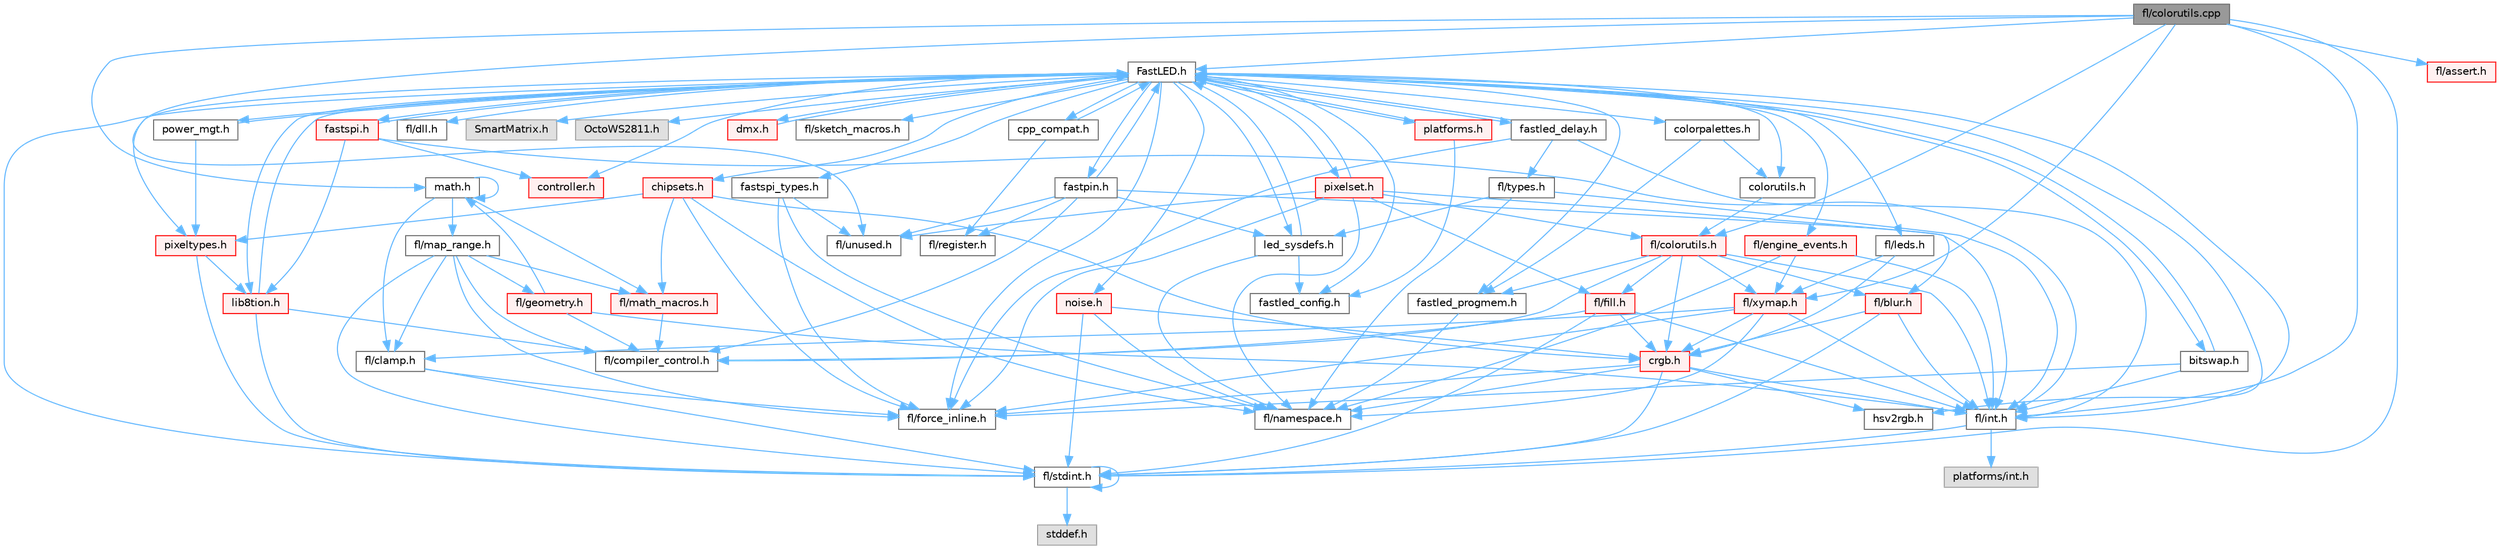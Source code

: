 digraph "fl/colorutils.cpp"
{
 // INTERACTIVE_SVG=YES
 // LATEX_PDF_SIZE
  bgcolor="transparent";
  edge [fontname=Helvetica,fontsize=10,labelfontname=Helvetica,labelfontsize=10];
  node [fontname=Helvetica,fontsize=10,shape=box,height=0.2,width=0.4];
  Node1 [id="Node000001",label="fl/colorutils.cpp",height=0.2,width=0.4,color="gray40", fillcolor="grey60", style="filled", fontcolor="black",tooltip="Misc utility functions for palettes, blending, and more."];
  Node1 -> Node2 [id="edge1_Node000001_Node000002",color="steelblue1",style="solid",tooltip=" "];
  Node2 [id="Node000002",label="fl/int.h",height=0.2,width=0.4,color="grey40", fillcolor="white", style="filled",URL="$d3/d7e/int_8h.html",tooltip=" "];
  Node2 -> Node3 [id="edge2_Node000002_Node000003",color="steelblue1",style="solid",tooltip=" "];
  Node3 [id="Node000003",label="fl/stdint.h",height=0.2,width=0.4,color="grey40", fillcolor="white", style="filled",URL="$df/dd8/stdint_8h.html",tooltip=" "];
  Node3 -> Node4 [id="edge3_Node000003_Node000004",color="steelblue1",style="solid",tooltip=" "];
  Node4 [id="Node000004",label="stddef.h",height=0.2,width=0.4,color="grey60", fillcolor="#E0E0E0", style="filled",tooltip=" "];
  Node3 -> Node3 [id="edge4_Node000003_Node000003",color="steelblue1",style="solid",tooltip=" "];
  Node2 -> Node5 [id="edge5_Node000002_Node000005",color="steelblue1",style="solid",tooltip=" "];
  Node5 [id="Node000005",label="platforms/int.h",height=0.2,width=0.4,color="grey60", fillcolor="#E0E0E0", style="filled",tooltip=" "];
  Node1 -> Node6 [id="edge6_Node000001_Node000006",color="steelblue1",style="solid",tooltip=" "];
  Node6 [id="Node000006",label="math.h",height=0.2,width=0.4,color="grey40", fillcolor="white", style="filled",URL="$df/db1/math_8h.html",tooltip=" "];
  Node6 -> Node6 [id="edge7_Node000006_Node000006",color="steelblue1",style="solid",tooltip=" "];
  Node6 -> Node7 [id="edge8_Node000006_Node000007",color="steelblue1",style="solid",tooltip=" "];
  Node7 [id="Node000007",label="fl/clamp.h",height=0.2,width=0.4,color="grey40", fillcolor="white", style="filled",URL="$d6/dd3/clamp_8h.html",tooltip=" "];
  Node7 -> Node3 [id="edge9_Node000007_Node000003",color="steelblue1",style="solid",tooltip=" "];
  Node7 -> Node8 [id="edge10_Node000007_Node000008",color="steelblue1",style="solid",tooltip=" "];
  Node8 [id="Node000008",label="fl/force_inline.h",height=0.2,width=0.4,color="grey40", fillcolor="white", style="filled",URL="$d4/d64/force__inline_8h.html",tooltip=" "];
  Node6 -> Node9 [id="edge11_Node000006_Node000009",color="steelblue1",style="solid",tooltip=" "];
  Node9 [id="Node000009",label="fl/map_range.h",height=0.2,width=0.4,color="grey40", fillcolor="white", style="filled",URL="$d1/d47/map__range_8h.html",tooltip=" "];
  Node9 -> Node3 [id="edge12_Node000009_Node000003",color="steelblue1",style="solid",tooltip=" "];
  Node9 -> Node7 [id="edge13_Node000009_Node000007",color="steelblue1",style="solid",tooltip=" "];
  Node9 -> Node8 [id="edge14_Node000009_Node000008",color="steelblue1",style="solid",tooltip=" "];
  Node9 -> Node10 [id="edge15_Node000009_Node000010",color="steelblue1",style="solid",tooltip=" "];
  Node10 [id="Node000010",label="fl/math_macros.h",height=0.2,width=0.4,color="red", fillcolor="#FFF0F0", style="filled",URL="$d8/db8/math__macros_8h.html",tooltip=" "];
  Node10 -> Node11 [id="edge16_Node000010_Node000011",color="steelblue1",style="solid",tooltip=" "];
  Node11 [id="Node000011",label="fl/compiler_control.h",height=0.2,width=0.4,color="grey40", fillcolor="white", style="filled",URL="$d4/d54/compiler__control_8h.html",tooltip=" "];
  Node9 -> Node11 [id="edge17_Node000009_Node000011",color="steelblue1",style="solid",tooltip=" "];
  Node9 -> Node15 [id="edge18_Node000009_Node000015",color="steelblue1",style="solid",tooltip=" "];
  Node15 [id="Node000015",label="fl/geometry.h",height=0.2,width=0.4,color="red", fillcolor="#FFF0F0", style="filled",URL="$d4/d67/geometry_8h.html",tooltip=" "];
  Node15 -> Node2 [id="edge19_Node000015_Node000002",color="steelblue1",style="solid",tooltip=" "];
  Node15 -> Node6 [id="edge20_Node000015_Node000006",color="steelblue1",style="solid",tooltip=" "];
  Node15 -> Node11 [id="edge21_Node000015_Node000011",color="steelblue1",style="solid",tooltip=" "];
  Node6 -> Node10 [id="edge22_Node000006_Node000010",color="steelblue1",style="solid",tooltip=" "];
  Node1 -> Node3 [id="edge23_Node000001_Node000003",color="steelblue1",style="solid",tooltip=" "];
  Node1 -> Node50 [id="edge24_Node000001_Node000050",color="steelblue1",style="solid",tooltip=" "];
  Node50 [id="Node000050",label="FastLED.h",height=0.2,width=0.4,color="grey40", fillcolor="white", style="filled",URL="$db/d97/_fast_l_e_d_8h.html",tooltip="central include file for FastLED, defines the CFastLED class/object"];
  Node50 -> Node3 [id="edge25_Node000050_Node000003",color="steelblue1",style="solid",tooltip=" "];
  Node50 -> Node51 [id="edge26_Node000050_Node000051",color="steelblue1",style="solid",tooltip=" "];
  Node51 [id="Node000051",label="fl/dll.h",height=0.2,width=0.4,color="grey40", fillcolor="white", style="filled",URL="$d3/d4b/dll_8h.html",tooltip="FastLED dynamic library interface - lightweight header for external callers."];
  Node50 -> Node52 [id="edge27_Node000050_Node000052",color="steelblue1",style="solid",tooltip=" "];
  Node52 [id="Node000052",label="SmartMatrix.h",height=0.2,width=0.4,color="grey60", fillcolor="#E0E0E0", style="filled",tooltip=" "];
  Node50 -> Node53 [id="edge28_Node000050_Node000053",color="steelblue1",style="solid",tooltip=" "];
  Node53 [id="Node000053",label="OctoWS2811.h",height=0.2,width=0.4,color="grey60", fillcolor="#E0E0E0", style="filled",tooltip=" "];
  Node50 -> Node8 [id="edge29_Node000050_Node000008",color="steelblue1",style="solid",tooltip=" "];
  Node50 -> Node54 [id="edge30_Node000050_Node000054",color="steelblue1",style="solid",tooltip=" "];
  Node54 [id="Node000054",label="cpp_compat.h",height=0.2,width=0.4,color="grey40", fillcolor="white", style="filled",URL="$d9/d13/cpp__compat_8h.html",tooltip="Compatibility functions based on C++ version."];
  Node54 -> Node50 [id="edge31_Node000054_Node000050",color="steelblue1",style="solid",tooltip=" "];
  Node54 -> Node55 [id="edge32_Node000054_Node000055",color="steelblue1",style="solid",tooltip=" "];
  Node55 [id="Node000055",label="fl/register.h",height=0.2,width=0.4,color="grey40", fillcolor="white", style="filled",URL="$df/d80/register_8h.html",tooltip=" "];
  Node50 -> Node56 [id="edge33_Node000050_Node000056",color="steelblue1",style="solid",tooltip=" "];
  Node56 [id="Node000056",label="fastled_config.h",height=0.2,width=0.4,color="grey40", fillcolor="white", style="filled",URL="$d5/d11/fastled__config_8h.html",tooltip="Contains definitions that can be used to configure FastLED at compile time."];
  Node50 -> Node57 [id="edge34_Node000050_Node000057",color="steelblue1",style="solid",tooltip=" "];
  Node57 [id="Node000057",label="led_sysdefs.h",height=0.2,width=0.4,color="grey40", fillcolor="white", style="filled",URL="$d9/d3e/led__sysdefs_8h.html",tooltip="Determines which platform system definitions to include."];
  Node57 -> Node50 [id="edge35_Node000057_Node000050",color="steelblue1",style="solid",tooltip=" "];
  Node57 -> Node56 [id="edge36_Node000057_Node000056",color="steelblue1",style="solid",tooltip=" "];
  Node57 -> Node17 [id="edge37_Node000057_Node000017",color="steelblue1",style="solid",tooltip=" "];
  Node17 [id="Node000017",label="fl/namespace.h",height=0.2,width=0.4,color="grey40", fillcolor="white", style="filled",URL="$df/d2a/namespace_8h.html",tooltip="Implements the FastLED namespace macros."];
  Node50 -> Node58 [id="edge38_Node000050_Node000058",color="steelblue1",style="solid",tooltip=" "];
  Node58 [id="Node000058",label="fastled_delay.h",height=0.2,width=0.4,color="grey40", fillcolor="white", style="filled",URL="$d0/da8/fastled__delay_8h.html",tooltip="Utility functions and classes for managing delay cycles."];
  Node58 -> Node50 [id="edge39_Node000058_Node000050",color="steelblue1",style="solid",tooltip=" "];
  Node58 -> Node59 [id="edge40_Node000058_Node000059",color="steelblue1",style="solid",tooltip=" "];
  Node59 [id="Node000059",label="fl/types.h",height=0.2,width=0.4,color="grey40", fillcolor="white", style="filled",URL="$d7/da1/fl_2types_8h.html",tooltip=" "];
  Node59 -> Node17 [id="edge41_Node000059_Node000017",color="steelblue1",style="solid",tooltip=" "];
  Node59 -> Node2 [id="edge42_Node000059_Node000002",color="steelblue1",style="solid",tooltip=" "];
  Node59 -> Node57 [id="edge43_Node000059_Node000057",color="steelblue1",style="solid",tooltip=" "];
  Node58 -> Node8 [id="edge44_Node000058_Node000008",color="steelblue1",style="solid",tooltip=" "];
  Node58 -> Node2 [id="edge45_Node000058_Node000002",color="steelblue1",style="solid",tooltip=" "];
  Node50 -> Node60 [id="edge46_Node000050_Node000060",color="steelblue1",style="solid",tooltip=" "];
  Node60 [id="Node000060",label="bitswap.h",height=0.2,width=0.4,color="grey40", fillcolor="white", style="filled",URL="$de/ded/bitswap_8h.html",tooltip="Functions for doing a rotation of bits/bytes used by parallel output."];
  Node60 -> Node50 [id="edge47_Node000060_Node000050",color="steelblue1",style="solid",tooltip=" "];
  Node60 -> Node8 [id="edge48_Node000060_Node000008",color="steelblue1",style="solid",tooltip=" "];
  Node60 -> Node2 [id="edge49_Node000060_Node000002",color="steelblue1",style="solid",tooltip=" "];
  Node50 -> Node61 [id="edge50_Node000050_Node000061",color="steelblue1",style="solid",tooltip=" "];
  Node61 [id="Node000061",label="controller.h",height=0.2,width=0.4,color="red", fillcolor="#FFF0F0", style="filled",URL="$d2/dd9/controller_8h.html",tooltip="deprecated: base definitions used by led controllers for writing out led data"];
  Node50 -> Node117 [id="edge51_Node000050_Node000117",color="steelblue1",style="solid",tooltip=" "];
  Node117 [id="Node000117",label="fastpin.h",height=0.2,width=0.4,color="grey40", fillcolor="white", style="filled",URL="$db/d65/fastpin_8h.html",tooltip="Class base definitions for defining fast pin access."];
  Node117 -> Node50 [id="edge52_Node000117_Node000050",color="steelblue1",style="solid",tooltip=" "];
  Node117 -> Node11 [id="edge53_Node000117_Node000011",color="steelblue1",style="solid",tooltip=" "];
  Node117 -> Node57 [id="edge54_Node000117_Node000057",color="steelblue1",style="solid",tooltip=" "];
  Node117 -> Node31 [id="edge55_Node000117_Node000031",color="steelblue1",style="solid",tooltip=" "];
  Node31 [id="Node000031",label="fl/unused.h",height=0.2,width=0.4,color="grey40", fillcolor="white", style="filled",URL="$d8/d4b/unused_8h.html",tooltip=" "];
  Node117 -> Node2 [id="edge56_Node000117_Node000002",color="steelblue1",style="solid",tooltip=" "];
  Node117 -> Node55 [id="edge57_Node000117_Node000055",color="steelblue1",style="solid",tooltip=" "];
  Node50 -> Node118 [id="edge58_Node000050_Node000118",color="steelblue1",style="solid",tooltip=" "];
  Node118 [id="Node000118",label="fastspi_types.h",height=0.2,width=0.4,color="grey40", fillcolor="white", style="filled",URL="$d2/ddb/fastspi__types_8h.html",tooltip="Data types and constants used by SPI interfaces."];
  Node118 -> Node8 [id="edge59_Node000118_Node000008",color="steelblue1",style="solid",tooltip=" "];
  Node118 -> Node17 [id="edge60_Node000118_Node000017",color="steelblue1",style="solid",tooltip=" "];
  Node118 -> Node31 [id="edge61_Node000118_Node000031",color="steelblue1",style="solid",tooltip=" "];
  Node50 -> Node119 [id="edge62_Node000050_Node000119",color="steelblue1",style="solid",tooltip=" "];
  Node119 [id="Node000119",label="dmx.h",height=0.2,width=0.4,color="red", fillcolor="#FFF0F0", style="filled",URL="$d3/de1/dmx_8h.html",tooltip="Defines the DMX512-based LED controllers."];
  Node119 -> Node50 [id="edge63_Node000119_Node000050",color="steelblue1",style="solid",tooltip=" "];
  Node50 -> Node122 [id="edge64_Node000050_Node000122",color="steelblue1",style="solid",tooltip=" "];
  Node122 [id="Node000122",label="platforms.h",height=0.2,width=0.4,color="red", fillcolor="#FFF0F0", style="filled",URL="$da/dc9/platforms_8h.html",tooltip="Determines which platforms headers to include."];
  Node122 -> Node50 [id="edge65_Node000122_Node000050",color="steelblue1",style="solid",tooltip=" "];
  Node122 -> Node56 [id="edge66_Node000122_Node000056",color="steelblue1",style="solid",tooltip=" "];
  Node50 -> Node71 [id="edge67_Node000050_Node000071",color="steelblue1",style="solid",tooltip=" "];
  Node71 [id="Node000071",label="fastled_progmem.h",height=0.2,width=0.4,color="grey40", fillcolor="white", style="filled",URL="$df/dab/fastled__progmem_8h.html",tooltip="Wrapper definitions to allow seamless use of PROGMEM in environments that have it."];
  Node71 -> Node17 [id="edge68_Node000071_Node000017",color="steelblue1",style="solid",tooltip=" "];
  Node50 -> Node64 [id="edge69_Node000050_Node000064",color="steelblue1",style="solid",tooltip=" "];
  Node64 [id="Node000064",label="lib8tion.h",height=0.2,width=0.4,color="red", fillcolor="#FFF0F0", style="filled",URL="$df/da5/lib8tion_8h.html",tooltip="Fast, efficient 8-bit math functions specifically designed for high-performance LED programming."];
  Node64 -> Node50 [id="edge70_Node000064_Node000050",color="steelblue1",style="solid",tooltip=" "];
  Node64 -> Node11 [id="edge71_Node000064_Node000011",color="steelblue1",style="solid",tooltip=" "];
  Node64 -> Node3 [id="edge72_Node000064_Node000003",color="steelblue1",style="solid",tooltip=" "];
  Node50 -> Node63 [id="edge73_Node000050_Node000063",color="steelblue1",style="solid",tooltip=" "];
  Node63 [id="Node000063",label="pixeltypes.h",height=0.2,width=0.4,color="red", fillcolor="#FFF0F0", style="filled",URL="$d2/dba/pixeltypes_8h.html",tooltip="Includes defintions for RGB and HSV pixels."];
  Node63 -> Node3 [id="edge74_Node000063_Node000003",color="steelblue1",style="solid",tooltip=" "];
  Node63 -> Node64 [id="edge75_Node000063_Node000064",color="steelblue1",style="solid",tooltip=" "];
  Node50 -> Node78 [id="edge76_Node000050_Node000078",color="steelblue1",style="solid",tooltip=" "];
  Node78 [id="Node000078",label="hsv2rgb.h",height=0.2,width=0.4,color="grey40", fillcolor="white", style="filled",URL="$de/d9a/hsv2rgb_8h.html",tooltip="Functions to convert from the HSV colorspace to the RGB colorspace."];
  Node50 -> Node124 [id="edge77_Node000050_Node000124",color="steelblue1",style="solid",tooltip=" "];
  Node124 [id="Node000124",label="colorutils.h",height=0.2,width=0.4,color="grey40", fillcolor="white", style="filled",URL="$d1/dfb/colorutils_8h.html",tooltip=" "];
  Node124 -> Node125 [id="edge78_Node000124_Node000125",color="steelblue1",style="solid",tooltip=" "];
  Node125 [id="Node000125",label="fl/colorutils.h",height=0.2,width=0.4,color="red", fillcolor="#FFF0F0", style="filled",URL="$d7/df9/fl_2colorutils_8h.html",tooltip="Utility functions for color fill, palettes, blending, and more."];
  Node125 -> Node2 [id="edge79_Node000125_Node000002",color="steelblue1",style="solid",tooltip=" "];
  Node125 -> Node74 [id="edge80_Node000125_Node000074",color="steelblue1",style="solid",tooltip=" "];
  Node74 [id="Node000074",label="crgb.h",height=0.2,width=0.4,color="red", fillcolor="#FFF0F0", style="filled",URL="$db/dd1/crgb_8h.html",tooltip="Defines the red, green, and blue (RGB) pixel struct."];
  Node74 -> Node3 [id="edge81_Node000074_Node000003",color="steelblue1",style="solid",tooltip=" "];
  Node74 -> Node2 [id="edge82_Node000074_Node000002",color="steelblue1",style="solid",tooltip=" "];
  Node74 -> Node17 [id="edge83_Node000074_Node000017",color="steelblue1",style="solid",tooltip=" "];
  Node74 -> Node8 [id="edge84_Node000074_Node000008",color="steelblue1",style="solid",tooltip=" "];
  Node74 -> Node78 [id="edge85_Node000074_Node000078",color="steelblue1",style="solid",tooltip=" "];
  Node125 -> Node71 [id="edge86_Node000125_Node000071",color="steelblue1",style="solid",tooltip=" "];
  Node125 -> Node126 [id="edge87_Node000125_Node000126",color="steelblue1",style="solid",tooltip=" "];
  Node126 [id="Node000126",label="fl/blur.h",height=0.2,width=0.4,color="red", fillcolor="#FFF0F0", style="filled",URL="$d4/df5/blur_8h.html",tooltip=" "];
  Node126 -> Node3 [id="edge88_Node000126_Node000003",color="steelblue1",style="solid",tooltip=" "];
  Node126 -> Node2 [id="edge89_Node000126_Node000002",color="steelblue1",style="solid",tooltip=" "];
  Node126 -> Node74 [id="edge90_Node000126_Node000074",color="steelblue1",style="solid",tooltip=" "];
  Node125 -> Node128 [id="edge91_Node000125_Node000128",color="steelblue1",style="solid",tooltip=" "];
  Node128 [id="Node000128",label="fl/fill.h",height=0.2,width=0.4,color="red", fillcolor="#FFF0F0", style="filled",URL="$d2/d78/fill_8h.html",tooltip=" "];
  Node128 -> Node74 [id="edge92_Node000128_Node000074",color="steelblue1",style="solid",tooltip=" "];
  Node128 -> Node2 [id="edge93_Node000128_Node000002",color="steelblue1",style="solid",tooltip=" "];
  Node128 -> Node3 [id="edge94_Node000128_Node000003",color="steelblue1",style="solid",tooltip=" "];
  Node128 -> Node11 [id="edge95_Node000128_Node000011",color="steelblue1",style="solid",tooltip=" "];
  Node125 -> Node114 [id="edge96_Node000125_Node000114",color="steelblue1",style="solid",tooltip=" "];
  Node114 [id="Node000114",label="fl/xymap.h",height=0.2,width=0.4,color="red", fillcolor="#FFF0F0", style="filled",URL="$da/d61/xymap_8h.html",tooltip=" "];
  Node114 -> Node2 [id="edge97_Node000114_Node000002",color="steelblue1",style="solid",tooltip=" "];
  Node114 -> Node17 [id="edge98_Node000114_Node000017",color="steelblue1",style="solid",tooltip=" "];
  Node114 -> Node8 [id="edge99_Node000114_Node000008",color="steelblue1",style="solid",tooltip=" "];
  Node114 -> Node74 [id="edge100_Node000114_Node000074",color="steelblue1",style="solid",tooltip=" "];
  Node114 -> Node7 [id="edge101_Node000114_Node000007",color="steelblue1",style="solid",tooltip=" "];
  Node125 -> Node11 [id="edge102_Node000125_Node000011",color="steelblue1",style="solid",tooltip=" "];
  Node50 -> Node129 [id="edge103_Node000050_Node000129",color="steelblue1",style="solid",tooltip=" "];
  Node129 [id="Node000129",label="pixelset.h",height=0.2,width=0.4,color="red", fillcolor="#FFF0F0", style="filled",URL="$d4/d46/pixelset_8h.html",tooltip="Declares classes for managing logical groups of LEDs."];
  Node129 -> Node8 [id="edge104_Node000129_Node000008",color="steelblue1",style="solid",tooltip=" "];
  Node129 -> Node17 [id="edge105_Node000129_Node000017",color="steelblue1",style="solid",tooltip=" "];
  Node129 -> Node31 [id="edge106_Node000129_Node000031",color="steelblue1",style="solid",tooltip=" "];
  Node129 -> Node125 [id="edge107_Node000129_Node000125",color="steelblue1",style="solid",tooltip=" "];
  Node129 -> Node128 [id="edge108_Node000129_Node000128",color="steelblue1",style="solid",tooltip=" "];
  Node129 -> Node126 [id="edge109_Node000129_Node000126",color="steelblue1",style="solid",tooltip=" "];
  Node129 -> Node50 [id="edge110_Node000129_Node000050",color="steelblue1",style="solid",tooltip=" "];
  Node50 -> Node130 [id="edge111_Node000050_Node000130",color="steelblue1",style="solid",tooltip=" "];
  Node130 [id="Node000130",label="colorpalettes.h",height=0.2,width=0.4,color="grey40", fillcolor="white", style="filled",URL="$dc/dcc/colorpalettes_8h.html",tooltip="Declarations for the predefined color palettes supplied by FastLED."];
  Node130 -> Node124 [id="edge112_Node000130_Node000124",color="steelblue1",style="solid",tooltip=" "];
  Node130 -> Node71 [id="edge113_Node000130_Node000071",color="steelblue1",style="solid",tooltip=" "];
  Node50 -> Node131 [id="edge114_Node000050_Node000131",color="steelblue1",style="solid",tooltip=" "];
  Node131 [id="Node000131",label="noise.h",height=0.2,width=0.4,color="red", fillcolor="#FFF0F0", style="filled",URL="$d1/d31/noise_8h.html",tooltip="Functions to generate and fill arrays with noise."];
  Node131 -> Node3 [id="edge115_Node000131_Node000003",color="steelblue1",style="solid",tooltip=" "];
  Node131 -> Node74 [id="edge116_Node000131_Node000074",color="steelblue1",style="solid",tooltip=" "];
  Node131 -> Node17 [id="edge117_Node000131_Node000017",color="steelblue1",style="solid",tooltip=" "];
  Node50 -> Node132 [id="edge118_Node000050_Node000132",color="steelblue1",style="solid",tooltip=" "];
  Node132 [id="Node000132",label="power_mgt.h",height=0.2,width=0.4,color="grey40", fillcolor="white", style="filled",URL="$dc/d5b/power__mgt_8h.html",tooltip="Functions to limit the power used by FastLED."];
  Node132 -> Node50 [id="edge119_Node000132_Node000050",color="steelblue1",style="solid",tooltip=" "];
  Node132 -> Node63 [id="edge120_Node000132_Node000063",color="steelblue1",style="solid",tooltip=" "];
  Node50 -> Node133 [id="edge121_Node000050_Node000133",color="steelblue1",style="solid",tooltip=" "];
  Node133 [id="Node000133",label="fastspi.h",height=0.2,width=0.4,color="red", fillcolor="#FFF0F0", style="filled",URL="$d6/ddc/fastspi_8h.html",tooltip="Serial peripheral interface (SPI) definitions per platform."];
  Node133 -> Node50 [id="edge122_Node000133_Node000050",color="steelblue1",style="solid",tooltip=" "];
  Node133 -> Node61 [id="edge123_Node000133_Node000061",color="steelblue1",style="solid",tooltip=" "];
  Node133 -> Node64 [id="edge124_Node000133_Node000064",color="steelblue1",style="solid",tooltip=" "];
  Node133 -> Node2 [id="edge125_Node000133_Node000002",color="steelblue1",style="solid",tooltip=" "];
  Node50 -> Node135 [id="edge126_Node000050_Node000135",color="steelblue1",style="solid",tooltip=" "];
  Node135 [id="Node000135",label="chipsets.h",height=0.2,width=0.4,color="red", fillcolor="#FFF0F0", style="filled",URL="$db/d66/chipsets_8h.html",tooltip="Contains the bulk of the definitions for the various LED chipsets supported."];
  Node135 -> Node63 [id="edge127_Node000135_Node000063",color="steelblue1",style="solid",tooltip=" "];
  Node135 -> Node8 [id="edge128_Node000135_Node000008",color="steelblue1",style="solid",tooltip=" "];
  Node135 -> Node74 [id="edge129_Node000135_Node000074",color="steelblue1",style="solid",tooltip=" "];
  Node135 -> Node17 [id="edge130_Node000135_Node000017",color="steelblue1",style="solid",tooltip=" "];
  Node135 -> Node10 [id="edge131_Node000135_Node000010",color="steelblue1",style="solid",tooltip=" "];
  Node50 -> Node93 [id="edge132_Node000050_Node000093",color="steelblue1",style="solid",tooltip=" "];
  Node93 [id="Node000093",label="fl/engine_events.h",height=0.2,width=0.4,color="red", fillcolor="#FFF0F0", style="filled",URL="$db/dc0/engine__events_8h.html",tooltip=" "];
  Node93 -> Node17 [id="edge133_Node000093_Node000017",color="steelblue1",style="solid",tooltip=" "];
  Node93 -> Node114 [id="edge134_Node000093_Node000114",color="steelblue1",style="solid",tooltip=" "];
  Node93 -> Node2 [id="edge135_Node000093_Node000002",color="steelblue1",style="solid",tooltip=" "];
  Node50 -> Node137 [id="edge136_Node000050_Node000137",color="steelblue1",style="solid",tooltip=" "];
  Node137 [id="Node000137",label="fl/leds.h",height=0.2,width=0.4,color="grey40", fillcolor="white", style="filled",URL="$da/d78/leds_8h.html",tooltip=" "];
  Node137 -> Node74 [id="edge137_Node000137_Node000074",color="steelblue1",style="solid",tooltip=" "];
  Node137 -> Node114 [id="edge138_Node000137_Node000114",color="steelblue1",style="solid",tooltip=" "];
  Node50 -> Node2 [id="edge139_Node000050_Node000002",color="steelblue1",style="solid",tooltip=" "];
  Node50 -> Node110 [id="edge140_Node000050_Node000110",color="steelblue1",style="solid",tooltip=" "];
  Node110 [id="Node000110",label="fl/sketch_macros.h",height=0.2,width=0.4,color="grey40", fillcolor="white", style="filled",URL="$d1/dbc/sketch__macros_8h.html",tooltip=" "];
  Node1 -> Node97 [id="edge141_Node000001_Node000097",color="steelblue1",style="solid",tooltip=" "];
  Node97 [id="Node000097",label="fl/assert.h",height=0.2,width=0.4,color="red", fillcolor="#FFF0F0", style="filled",URL="$dc/da7/assert_8h.html",tooltip=" "];
  Node1 -> Node125 [id="edge142_Node000001_Node000125",color="steelblue1",style="solid",tooltip=" "];
  Node1 -> Node31 [id="edge143_Node000001_Node000031",color="steelblue1",style="solid",tooltip=" "];
  Node1 -> Node114 [id="edge144_Node000001_Node000114",color="steelblue1",style="solid",tooltip=" "];
}
